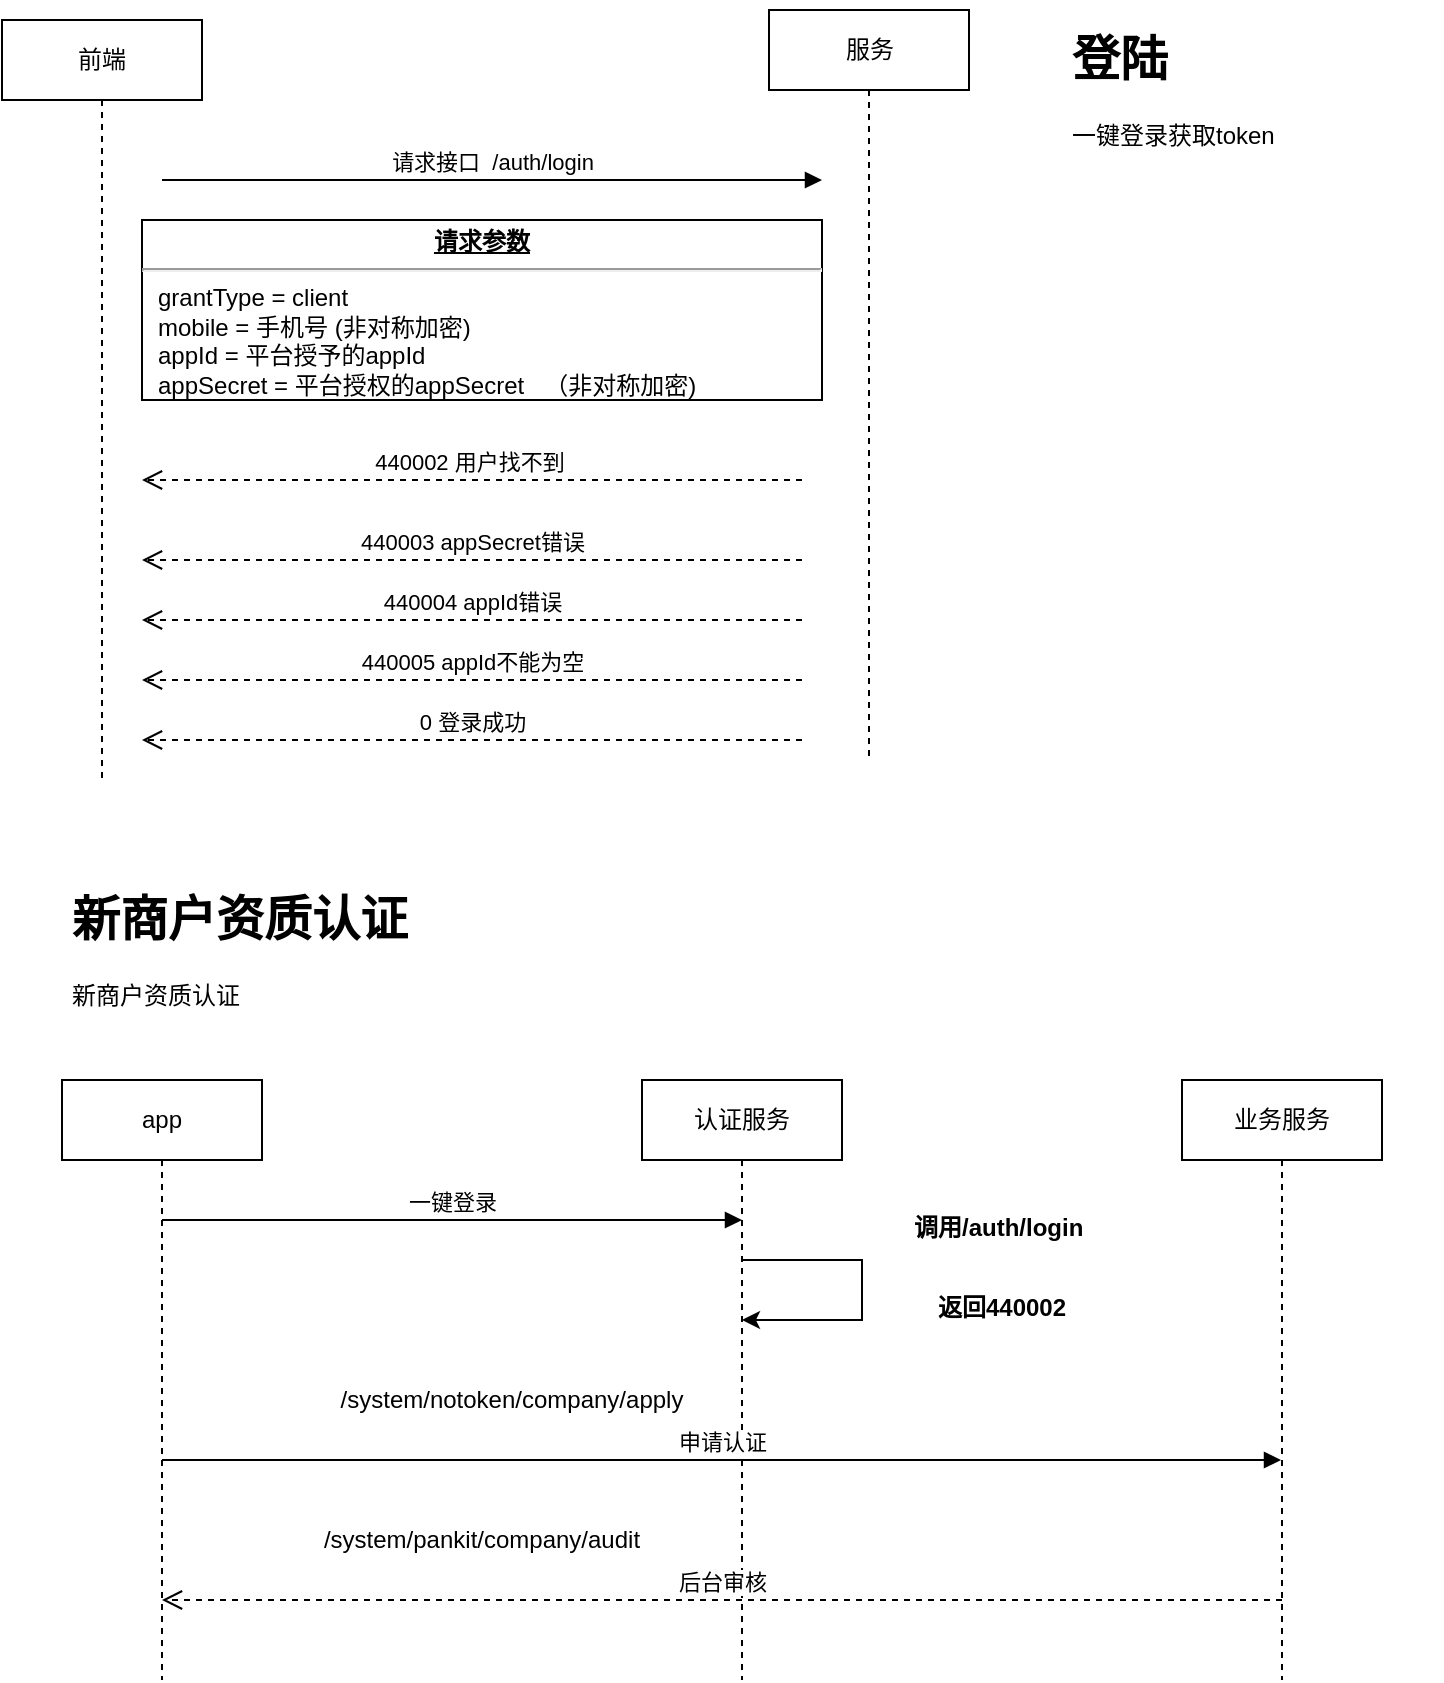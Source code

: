 <mxfile version="14.8.0" type="github">
  <diagram id="eep8vk96-jutEZxkzPkF" name="Page-1">
    <mxGraphModel dx="946" dy="514" grid="1" gridSize="10" guides="1" tooltips="1" connect="1" arrows="1" fold="1" page="1" pageScale="1" pageWidth="827" pageHeight="1169" math="0" shadow="0">
      <root>
        <mxCell id="0" />
        <mxCell id="1" parent="0" />
        <mxCell id="HDzoqSaJvQR1_FK92WQv-1" value="前端" style="shape=umlLifeline;perimeter=lifelinePerimeter;whiteSpace=wrap;html=1;container=1;collapsible=0;recursiveResize=0;outlineConnect=0;" parent="1" vertex="1">
          <mxGeometry x="30" y="20" width="100" height="380" as="geometry" />
        </mxCell>
        <mxCell id="HDzoqSaJvQR1_FK92WQv-2" value="服务" style="shape=umlLifeline;perimeter=lifelinePerimeter;whiteSpace=wrap;html=1;container=1;collapsible=0;recursiveResize=0;outlineConnect=0;" parent="1" vertex="1">
          <mxGeometry x="413.5" y="15" width="100" height="375" as="geometry" />
        </mxCell>
        <mxCell id="HDzoqSaJvQR1_FK92WQv-3" value="&lt;h1&gt;登陆&lt;/h1&gt;&lt;p&gt;一键登录获取token&lt;/p&gt;" style="text;html=1;strokeColor=none;fillColor=none;spacing=5;spacingTop=-20;whiteSpace=wrap;overflow=hidden;rounded=0;" parent="1" vertex="1">
          <mxGeometry x="560" y="20" width="190" height="120" as="geometry" />
        </mxCell>
        <mxCell id="HDzoqSaJvQR1_FK92WQv-4" value="请求接口&amp;nbsp; /auth/login" style="html=1;verticalAlign=bottom;endArrow=block;" parent="1" edge="1">
          <mxGeometry width="80" relative="1" as="geometry">
            <mxPoint x="110" y="100" as="sourcePoint" />
            <mxPoint x="440" y="100" as="targetPoint" />
          </mxGeometry>
        </mxCell>
        <mxCell id="HDzoqSaJvQR1_FK92WQv-6" value="&lt;p style=&quot;margin: 0px ; margin-top: 4px ; text-align: center ; text-decoration: underline&quot;&gt;&lt;b&gt;请求参数&lt;/b&gt;&lt;/p&gt;&lt;hr&gt;&lt;p style=&quot;margin: 0px ; margin-left: 8px&quot;&gt;grantType = client&lt;br&gt;mobile = 手机号 (非对称加密)&lt;br&gt;appId = 平台授予的appId&lt;/p&gt;&lt;p style=&quot;margin: 0px ; margin-left: 8px&quot;&gt;appSecret = 平台授权的appSecret&amp;nbsp; &amp;nbsp;（非对称加密)&amp;nbsp; &amp;nbsp; &amp;nbsp; &amp;nbsp; &amp;nbsp; &amp;nbsp; &amp;nbsp; &amp;nbsp; &amp;nbsp; &amp;nbsp; &amp;nbsp; &amp;nbsp; &amp;nbsp; &amp;nbsp; &amp;nbsp; &amp;nbsp; &amp;nbsp;&amp;nbsp;&lt;/p&gt;" style="verticalAlign=top;align=left;overflow=fill;fontSize=12;fontFamily=Helvetica;html=1;" parent="1" vertex="1">
          <mxGeometry x="100" y="120" width="340" height="90" as="geometry" />
        </mxCell>
        <mxCell id="HDzoqSaJvQR1_FK92WQv-8" value="440002 用户找不到&amp;nbsp;" style="html=1;verticalAlign=bottom;endArrow=open;dashed=1;endSize=8;" parent="1" edge="1">
          <mxGeometry relative="1" as="geometry">
            <mxPoint x="430" y="250" as="sourcePoint" />
            <mxPoint x="100" y="250" as="targetPoint" />
          </mxGeometry>
        </mxCell>
        <mxCell id="HDzoqSaJvQR1_FK92WQv-9" value="440003 appSecret错误" style="html=1;verticalAlign=bottom;endArrow=open;dashed=1;endSize=8;" parent="1" edge="1">
          <mxGeometry relative="1" as="geometry">
            <mxPoint x="430" y="290" as="sourcePoint" />
            <mxPoint x="100" y="290" as="targetPoint" />
            <Array as="points">
              <mxPoint x="260" y="290" />
            </Array>
          </mxGeometry>
        </mxCell>
        <mxCell id="HDzoqSaJvQR1_FK92WQv-10" value="440004 appId错误" style="html=1;verticalAlign=bottom;endArrow=open;dashed=1;endSize=8;" parent="1" edge="1">
          <mxGeometry relative="1" as="geometry">
            <mxPoint x="430" y="320" as="sourcePoint" />
            <mxPoint x="100" y="320" as="targetPoint" />
            <Array as="points" />
          </mxGeometry>
        </mxCell>
        <mxCell id="HDzoqSaJvQR1_FK92WQv-11" value="440005 appId不能为空" style="html=1;verticalAlign=bottom;endArrow=open;dashed=1;endSize=8;" parent="1" edge="1">
          <mxGeometry relative="1" as="geometry">
            <mxPoint x="430" y="350" as="sourcePoint" />
            <mxPoint x="100" y="350" as="targetPoint" />
            <Array as="points" />
          </mxGeometry>
        </mxCell>
        <mxCell id="HDzoqSaJvQR1_FK92WQv-12" value="0 登录成功" style="html=1;verticalAlign=bottom;endArrow=open;dashed=1;endSize=8;" parent="1" edge="1">
          <mxGeometry relative="1" as="geometry">
            <mxPoint x="430" y="380" as="sourcePoint" />
            <mxPoint x="100" y="380" as="targetPoint" />
            <Array as="points" />
          </mxGeometry>
        </mxCell>
        <mxCell id="HDzoqSaJvQR1_FK92WQv-14" value="&lt;h1&gt;新商户资质认证&lt;/h1&gt;&lt;p&gt;新商户资质认证&lt;/p&gt;" style="text;html=1;strokeColor=none;fillColor=none;spacing=5;spacingTop=-20;whiteSpace=wrap;overflow=hidden;rounded=0;" parent="1" vertex="1">
          <mxGeometry x="60" y="450" width="190" height="120" as="geometry" />
        </mxCell>
        <mxCell id="HDzoqSaJvQR1_FK92WQv-15" value="app" style="shape=umlLifeline;perimeter=lifelinePerimeter;whiteSpace=wrap;html=1;container=1;collapsible=0;recursiveResize=0;outlineConnect=0;" parent="1" vertex="1">
          <mxGeometry x="60" y="550" width="100" height="300" as="geometry" />
        </mxCell>
        <mxCell id="HDzoqSaJvQR1_FK92WQv-20" value="" style="edgeStyle=orthogonalEdgeStyle;rounded=0;orthogonalLoop=1;jettySize=auto;html=1;" parent="1" source="HDzoqSaJvQR1_FK92WQv-16" target="HDzoqSaJvQR1_FK92WQv-16" edge="1">
          <mxGeometry relative="1" as="geometry">
            <Array as="points">
              <mxPoint x="460" y="640" />
              <mxPoint x="460" y="670" />
            </Array>
          </mxGeometry>
        </mxCell>
        <mxCell id="HDzoqSaJvQR1_FK92WQv-16" value="认证服务" style="shape=umlLifeline;perimeter=lifelinePerimeter;whiteSpace=wrap;html=1;container=1;collapsible=0;recursiveResize=0;outlineConnect=0;" parent="1" vertex="1">
          <mxGeometry x="350" y="550" width="100" height="300" as="geometry" />
        </mxCell>
        <mxCell id="HDzoqSaJvQR1_FK92WQv-17" value="一键登录" style="html=1;verticalAlign=bottom;endArrow=block;" parent="1" source="HDzoqSaJvQR1_FK92WQv-15" edge="1">
          <mxGeometry width="80" relative="1" as="geometry">
            <mxPoint x="150" y="620" as="sourcePoint" />
            <mxPoint x="400" y="620" as="targetPoint" />
          </mxGeometry>
        </mxCell>
        <mxCell id="HDzoqSaJvQR1_FK92WQv-18" value="业务服务" style="shape=umlLifeline;perimeter=lifelinePerimeter;whiteSpace=wrap;html=1;container=1;collapsible=0;recursiveResize=0;outlineConnect=0;" parent="1" vertex="1">
          <mxGeometry x="620" y="550" width="100" height="300" as="geometry" />
        </mxCell>
        <mxCell id="HDzoqSaJvQR1_FK92WQv-22" value="调用/auth/login " style="text;align=center;fontStyle=1;verticalAlign=middle;spacingLeft=3;spacingRight=3;strokeColor=none;rotatable=0;points=[[0,0.5],[1,0.5]];portConstraint=eastwest;" parent="1" vertex="1">
          <mxGeometry x="490" y="610" width="80" height="26" as="geometry" />
        </mxCell>
        <mxCell id="HDzoqSaJvQR1_FK92WQv-23" value="返回440002" style="text;align=center;fontStyle=1;verticalAlign=middle;spacingLeft=3;spacingRight=3;strokeColor=none;rotatable=0;points=[[0,0.5],[1,0.5]];portConstraint=eastwest;" parent="1" vertex="1">
          <mxGeometry x="490" y="650" width="80" height="26" as="geometry" />
        </mxCell>
        <mxCell id="HDzoqSaJvQR1_FK92WQv-24" value="申请认证" style="html=1;verticalAlign=bottom;endArrow=block;" parent="1" target="HDzoqSaJvQR1_FK92WQv-18" edge="1">
          <mxGeometry width="80" relative="1" as="geometry">
            <mxPoint x="110" y="740" as="sourcePoint" />
            <mxPoint x="400.5" y="740" as="targetPoint" />
          </mxGeometry>
        </mxCell>
        <mxCell id="fdsQdB6przZ2AXfrtC6k-1" value="/system/notoken/company/apply" style="text;html=1;strokeColor=none;fillColor=none;align=center;verticalAlign=middle;whiteSpace=wrap;rounded=0;" vertex="1" parent="1">
          <mxGeometry x="130" y="700" width="310" height="20" as="geometry" />
        </mxCell>
        <mxCell id="fdsQdB6przZ2AXfrtC6k-2" value="后台审核" style="html=1;verticalAlign=bottom;endArrow=open;dashed=1;endSize=8;" edge="1" parent="1" target="HDzoqSaJvQR1_FK92WQv-15">
          <mxGeometry relative="1" as="geometry">
            <mxPoint x="670" y="810" as="sourcePoint" />
            <mxPoint x="590" y="810" as="targetPoint" />
          </mxGeometry>
        </mxCell>
        <mxCell id="fdsQdB6przZ2AXfrtC6k-3" value="/system/pankit/company/audit" style="text;html=1;strokeColor=none;fillColor=none;align=center;verticalAlign=middle;whiteSpace=wrap;rounded=0;" vertex="1" parent="1">
          <mxGeometry x="115" y="770" width="310" height="20" as="geometry" />
        </mxCell>
      </root>
    </mxGraphModel>
  </diagram>
</mxfile>
